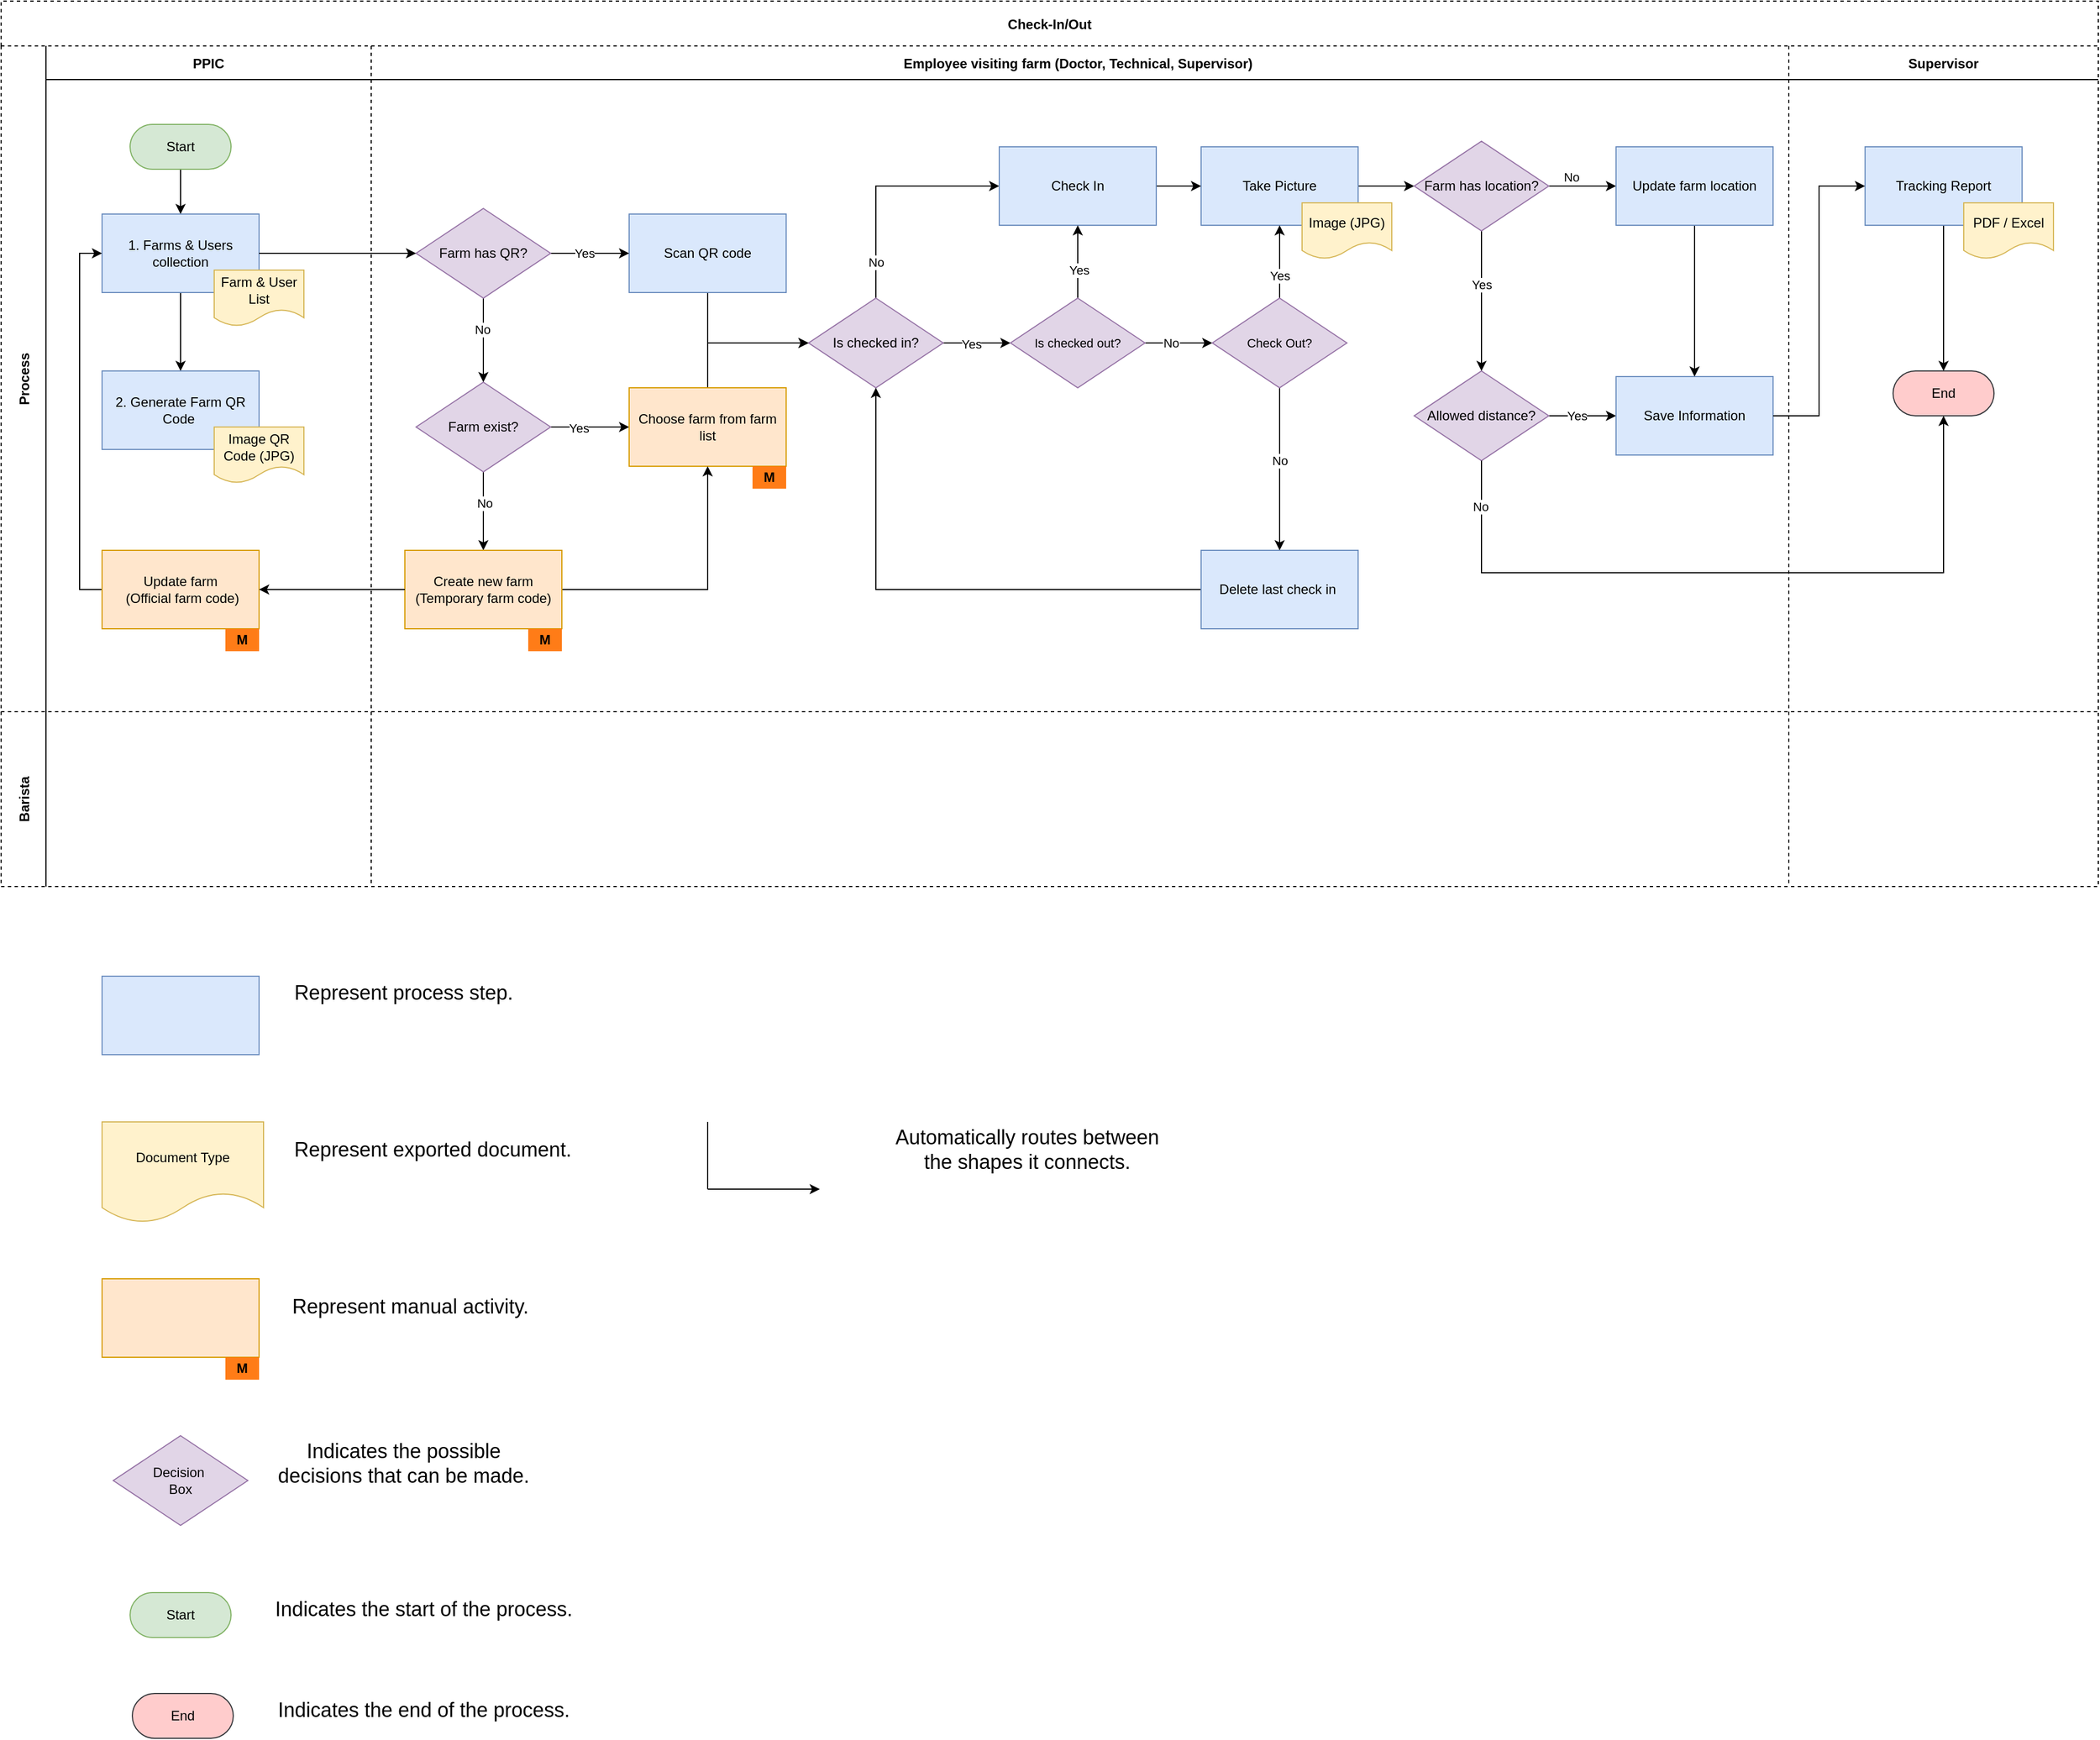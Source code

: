 <mxfile version="20.8.21" type="github">
  <diagram id="kgpKYQtTHZ0yAKxKKP6v" name="Page-1">
    <mxGraphModel dx="3304" dy="756" grid="1" gridSize="10" guides="1" tooltips="1" connect="1" arrows="1" fold="1" page="1" pageScale="2.2" pageWidth="850" pageHeight="1100" math="0" shadow="0">
      <root>
        <mxCell id="0" />
        <mxCell id="1" parent="0" />
        <mxCell id="3nuBFxr9cyL0pnOWT2aG-1" value="Check-In/Out" style="shape=table;childLayout=tableLayout;startSize=40;collapsible=0;recursiveResize=0;expand=0;fillColor=none;fontStyle=1;dashed=1;" parent="1" vertex="1">
          <mxGeometry x="-1870" y="70" width="1870" height="790" as="geometry" />
        </mxCell>
        <mxCell id="3nuBFxr9cyL0pnOWT2aG-3" value="Process" style="shape=tableRow;horizontal=0;swimlaneHead=0;swimlaneBody=0;top=0;left=0;bottom=0;right=0;fillColor=none;points=[[0,0.5],[1,0.5]];portConstraint=eastwest;startSize=40;collapsible=0;recursiveResize=0;expand=0;fontStyle=1;" parent="3nuBFxr9cyL0pnOWT2aG-1" vertex="1">
          <mxGeometry y="40" width="1870" height="594" as="geometry" />
        </mxCell>
        <mxCell id="3nuBFxr9cyL0pnOWT2aG-4" value="PPIC" style="swimlane;swimlaneHead=0;swimlaneBody=0;connectable=0;fillColor=none;startSize=30;collapsible=0;recursiveResize=0;expand=0;fontStyle=1;swimlaneLine=1;" parent="3nuBFxr9cyL0pnOWT2aG-3" vertex="1">
          <mxGeometry x="40" width="290" height="594" as="geometry">
            <mxRectangle width="290" height="594" as="alternateBounds" />
          </mxGeometry>
        </mxCell>
        <mxCell id="3nuBFxr9cyL0pnOWT2aG-5" style="edgeStyle=orthogonalEdgeStyle;rounded=0;orthogonalLoop=1;jettySize=auto;html=1;" parent="3nuBFxr9cyL0pnOWT2aG-4" source="3nuBFxr9cyL0pnOWT2aG-6" target="3nuBFxr9cyL0pnOWT2aG-7" edge="1">
          <mxGeometry relative="1" as="geometry" />
        </mxCell>
        <mxCell id="3nuBFxr9cyL0pnOWT2aG-6" value="Start" style="rounded=1;whiteSpace=wrap;html=1;arcSize=50;fillColor=#d5e8d4;strokeColor=#82b366;" parent="3nuBFxr9cyL0pnOWT2aG-4" vertex="1">
          <mxGeometry x="75" y="70" width="90" height="40" as="geometry" />
        </mxCell>
        <mxCell id="sVSnX-S11ZfNezMlboSL-76" style="edgeStyle=orthogonalEdgeStyle;rounded=0;orthogonalLoop=1;jettySize=auto;html=1;entryX=0.5;entryY=0;entryDx=0;entryDy=0;" parent="3nuBFxr9cyL0pnOWT2aG-4" source="3nuBFxr9cyL0pnOWT2aG-7" target="sVSnX-S11ZfNezMlboSL-9" edge="1">
          <mxGeometry relative="1" as="geometry" />
        </mxCell>
        <mxCell id="3nuBFxr9cyL0pnOWT2aG-7" value="1. Farms &amp;amp; Users collection" style="rounded=0;whiteSpace=wrap;html=1;fillColor=#dae8fc;strokeColor=#6c8ebf;" parent="3nuBFxr9cyL0pnOWT2aG-4" vertex="1">
          <mxGeometry x="50" y="150" width="140" height="70" as="geometry" />
        </mxCell>
        <mxCell id="3nuBFxr9cyL0pnOWT2aG-21" value="Farm &amp;amp; User List" style="shape=document;whiteSpace=wrap;html=1;boundedLbl=1;fillColor=#fff2cc;strokeColor=#d6b656;" parent="3nuBFxr9cyL0pnOWT2aG-4" vertex="1">
          <mxGeometry x="150" y="200" width="80" height="50" as="geometry" />
        </mxCell>
        <mxCell id="sVSnX-S11ZfNezMlboSL-9" value="2. Generate Farm QR Code&amp;nbsp;" style="rounded=0;whiteSpace=wrap;html=1;fillColor=#dae8fc;strokeColor=#6c8ebf;" parent="3nuBFxr9cyL0pnOWT2aG-4" vertex="1">
          <mxGeometry x="50" y="290" width="140" height="70" as="geometry" />
        </mxCell>
        <mxCell id="sVSnX-S11ZfNezMlboSL-75" value="Image QR Code (JPG)" style="shape=document;whiteSpace=wrap;html=1;boundedLbl=1;fillColor=#fff2cc;strokeColor=#d6b656;" parent="3nuBFxr9cyL0pnOWT2aG-4" vertex="1">
          <mxGeometry x="150" y="340" width="80" height="50" as="geometry" />
        </mxCell>
        <mxCell id="215ix36uU6ksKPvgHEUG-12" style="edgeStyle=orthogonalEdgeStyle;rounded=0;orthogonalLoop=1;jettySize=auto;html=1;entryX=0;entryY=0.5;entryDx=0;entryDy=0;" edge="1" parent="3nuBFxr9cyL0pnOWT2aG-4" source="215ix36uU6ksKPvgHEUG-7" target="3nuBFxr9cyL0pnOWT2aG-7">
          <mxGeometry relative="1" as="geometry">
            <Array as="points">
              <mxPoint x="30" y="485" />
              <mxPoint x="30" y="185" />
            </Array>
          </mxGeometry>
        </mxCell>
        <mxCell id="215ix36uU6ksKPvgHEUG-7" value="Update farm&lt;br&gt;&amp;nbsp;(Official farm code)" style="rounded=0;whiteSpace=wrap;html=1;fillColor=#ffe6cc;strokeColor=#d79b00;" vertex="1" parent="3nuBFxr9cyL0pnOWT2aG-4">
          <mxGeometry x="50" y="450" width="140" height="70" as="geometry" />
        </mxCell>
        <mxCell id="215ix36uU6ksKPvgHEUG-8" value="&lt;b&gt;M&lt;/b&gt;" style="rounded=0;whiteSpace=wrap;html=1;fillColor=#FF7C17;fillStyle=solid;strokeColor=none;" vertex="1" parent="3nuBFxr9cyL0pnOWT2aG-4">
          <mxGeometry x="160" y="520" width="30" height="20" as="geometry" />
        </mxCell>
        <mxCell id="3nuBFxr9cyL0pnOWT2aG-8" value="Employee visiting farm (Doctor, Technical, Supervisor) " style="swimlane;swimlaneHead=0;swimlaneBody=0;connectable=0;fillColor=none;startSize=30;collapsible=0;recursiveResize=0;expand=0;fontStyle=1;swimlaneLine=1;" parent="3nuBFxr9cyL0pnOWT2aG-3" vertex="1">
          <mxGeometry x="330" width="1264" height="594" as="geometry">
            <mxRectangle width="1264" height="594" as="alternateBounds" />
          </mxGeometry>
        </mxCell>
        <mxCell id="sVSnX-S11ZfNezMlboSL-181" style="edgeStyle=orthogonalEdgeStyle;rounded=0;orthogonalLoop=1;jettySize=auto;html=1;entryX=0;entryY=0.5;entryDx=0;entryDy=0;fontSize=11;" parent="3nuBFxr9cyL0pnOWT2aG-8" source="sVSnX-S11ZfNezMlboSL-15" target="sVSnX-S11ZfNezMlboSL-179" edge="1">
          <mxGeometry relative="1" as="geometry" />
        </mxCell>
        <mxCell id="sVSnX-S11ZfNezMlboSL-185" value="Yes" style="edgeLabel;html=1;align=center;verticalAlign=middle;resizable=0;points=[];fontSize=11;" parent="sVSnX-S11ZfNezMlboSL-181" vertex="1" connectable="0">
          <mxGeometry x="-0.19" y="-1" relative="1" as="geometry">
            <mxPoint as="offset" />
          </mxGeometry>
        </mxCell>
        <mxCell id="sVSnX-S11ZfNezMlboSL-184" style="edgeStyle=orthogonalEdgeStyle;rounded=0;orthogonalLoop=1;jettySize=auto;html=1;fontSize=11;entryX=0;entryY=0.5;entryDx=0;entryDy=0;" parent="3nuBFxr9cyL0pnOWT2aG-8" source="sVSnX-S11ZfNezMlboSL-15" target="sVSnX-S11ZfNezMlboSL-109" edge="1">
          <mxGeometry relative="1" as="geometry">
            <Array as="points">
              <mxPoint x="450" y="125" />
            </Array>
            <mxPoint x="830" y="90" as="targetPoint" />
          </mxGeometry>
        </mxCell>
        <mxCell id="Pvqd0WklEzp56SBGsrRN-7" value="No" style="edgeLabel;html=1;align=center;verticalAlign=middle;resizable=0;points=[];" parent="sVSnX-S11ZfNezMlboSL-184" vertex="1" connectable="0">
          <mxGeometry x="-0.695" relative="1" as="geometry">
            <mxPoint as="offset" />
          </mxGeometry>
        </mxCell>
        <mxCell id="sVSnX-S11ZfNezMlboSL-15" value="Is checked in?" style="rhombus;whiteSpace=wrap;html=1;labelBorderColor=none;sketch=0;strokeWidth=1;fillColor=#e1d5e7;strokeColor=#9673a6;" parent="3nuBFxr9cyL0pnOWT2aG-8" vertex="1">
          <mxGeometry x="390" y="225" width="120" height="80" as="geometry" />
        </mxCell>
        <mxCell id="sVSnX-S11ZfNezMlboSL-155" style="edgeStyle=orthogonalEdgeStyle;rounded=0;orthogonalLoop=1;jettySize=auto;html=1;entryX=0;entryY=0.5;entryDx=0;entryDy=0;fontSize=11;" parent="3nuBFxr9cyL0pnOWT2aG-8" source="sVSnX-S11ZfNezMlboSL-19" target="sVSnX-S11ZfNezMlboSL-15" edge="1">
          <mxGeometry relative="1" as="geometry">
            <Array as="points">
              <mxPoint x="300" y="265" />
            </Array>
          </mxGeometry>
        </mxCell>
        <mxCell id="sVSnX-S11ZfNezMlboSL-19" value="Scan QR code" style="rounded=0;whiteSpace=wrap;html=1;fillColor=#dae8fc;strokeColor=#6c8ebf;" parent="3nuBFxr9cyL0pnOWT2aG-8" vertex="1">
          <mxGeometry x="230" y="150" width="140" height="70" as="geometry" />
        </mxCell>
        <mxCell id="sVSnX-S11ZfNezMlboSL-89" style="edgeStyle=orthogonalEdgeStyle;rounded=0;orthogonalLoop=1;jettySize=auto;html=1;entryX=0;entryY=0.5;entryDx=0;entryDy=0;" parent="3nuBFxr9cyL0pnOWT2aG-8" source="sVSnX-S11ZfNezMlboSL-22" target="sVSnX-S11ZfNezMlboSL-48" edge="1">
          <mxGeometry relative="1" as="geometry" />
        </mxCell>
        <mxCell id="sVSnX-S11ZfNezMlboSL-22" value="Take Picture" style="rounded=0;whiteSpace=wrap;html=1;fillColor=#dae8fc;strokeColor=#6c8ebf;" parent="3nuBFxr9cyL0pnOWT2aG-8" vertex="1">
          <mxGeometry x="740" y="90" width="140" height="70" as="geometry" />
        </mxCell>
        <mxCell id="sVSnX-S11ZfNezMlboSL-102" style="edgeStyle=orthogonalEdgeStyle;rounded=0;orthogonalLoop=1;jettySize=auto;html=1;entryX=0;entryY=0.5;entryDx=0;entryDy=0;fontSize=11;" parent="3nuBFxr9cyL0pnOWT2aG-8" source="sVSnX-S11ZfNezMlboSL-26" target="sVSnX-S11ZfNezMlboSL-101" edge="1">
          <mxGeometry relative="1" as="geometry" />
        </mxCell>
        <mxCell id="sVSnX-S11ZfNezMlboSL-139" value="Yes" style="edgeLabel;html=1;align=center;verticalAlign=middle;resizable=0;points=[];fontSize=11;" parent="sVSnX-S11ZfNezMlboSL-102" vertex="1" connectable="0">
          <mxGeometry x="-0.296" y="-1" relative="1" as="geometry">
            <mxPoint as="offset" />
          </mxGeometry>
        </mxCell>
        <mxCell id="215ix36uU6ksKPvgHEUG-4" style="edgeStyle=orthogonalEdgeStyle;rounded=0;orthogonalLoop=1;jettySize=auto;html=1;entryX=0.5;entryY=0;entryDx=0;entryDy=0;" edge="1" parent="3nuBFxr9cyL0pnOWT2aG-8" source="sVSnX-S11ZfNezMlboSL-26" target="215ix36uU6ksKPvgHEUG-2">
          <mxGeometry relative="1" as="geometry">
            <Array as="points">
              <mxPoint x="100" y="420" />
              <mxPoint x="100" y="420" />
            </Array>
          </mxGeometry>
        </mxCell>
        <mxCell id="215ix36uU6ksKPvgHEUG-5" value="No" style="edgeLabel;html=1;align=center;verticalAlign=middle;resizable=0;points=[];" vertex="1" connectable="0" parent="215ix36uU6ksKPvgHEUG-4">
          <mxGeometry x="-0.2" y="1" relative="1" as="geometry">
            <mxPoint as="offset" />
          </mxGeometry>
        </mxCell>
        <mxCell id="sVSnX-S11ZfNezMlboSL-26" value="Farm exist?" style="rhombus;whiteSpace=wrap;html=1;labelBorderColor=none;sketch=0;strokeWidth=1;fillColor=#e1d5e7;strokeColor=#9673a6;" parent="3nuBFxr9cyL0pnOWT2aG-8" vertex="1">
          <mxGeometry x="40" y="300" width="120" height="80" as="geometry" />
        </mxCell>
        <mxCell id="sVSnX-S11ZfNezMlboSL-93" style="edgeStyle=orthogonalEdgeStyle;rounded=0;orthogonalLoop=1;jettySize=auto;html=1;entryX=0;entryY=0.5;entryDx=0;entryDy=0;" parent="3nuBFxr9cyL0pnOWT2aG-8" source="sVSnX-S11ZfNezMlboSL-31" target="sVSnX-S11ZfNezMlboSL-45" edge="1">
          <mxGeometry relative="1" as="geometry" />
        </mxCell>
        <mxCell id="sVSnX-S11ZfNezMlboSL-94" value="Yes" style="edgeLabel;html=1;align=center;verticalAlign=middle;resizable=0;points=[];" parent="sVSnX-S11ZfNezMlboSL-93" vertex="1" connectable="0">
          <mxGeometry x="-0.186" relative="1" as="geometry">
            <mxPoint as="offset" />
          </mxGeometry>
        </mxCell>
        <mxCell id="sVSnX-S11ZfNezMlboSL-31" value="Allowed distance?" style="rhombus;whiteSpace=wrap;html=1;labelBorderColor=none;sketch=0;strokeWidth=1;fillColor=#e1d5e7;strokeColor=#9673a6;" parent="3nuBFxr9cyL0pnOWT2aG-8" vertex="1">
          <mxGeometry x="930" y="290" width="120" height="80" as="geometry" />
        </mxCell>
        <mxCell id="sVSnX-S11ZfNezMlboSL-45" value="Save Information" style="rounded=0;whiteSpace=wrap;html=1;fillColor=#dae8fc;strokeColor=#6c8ebf;" parent="3nuBFxr9cyL0pnOWT2aG-8" vertex="1">
          <mxGeometry x="1110" y="295" width="140" height="70" as="geometry" />
        </mxCell>
        <mxCell id="sVSnX-S11ZfNezMlboSL-91" style="edgeStyle=orthogonalEdgeStyle;rounded=0;orthogonalLoop=1;jettySize=auto;html=1;entryX=0.5;entryY=0;entryDx=0;entryDy=0;" parent="3nuBFxr9cyL0pnOWT2aG-8" source="sVSnX-S11ZfNezMlboSL-48" target="sVSnX-S11ZfNezMlboSL-31" edge="1">
          <mxGeometry relative="1" as="geometry" />
        </mxCell>
        <mxCell id="sVSnX-S11ZfNezMlboSL-92" value="Yes" style="edgeLabel;html=1;align=center;verticalAlign=middle;resizable=0;points=[];" parent="sVSnX-S11ZfNezMlboSL-91" vertex="1" connectable="0">
          <mxGeometry x="-0.236" relative="1" as="geometry">
            <mxPoint as="offset" />
          </mxGeometry>
        </mxCell>
        <mxCell id="sVSnX-S11ZfNezMlboSL-191" style="edgeStyle=orthogonalEdgeStyle;rounded=0;orthogonalLoop=1;jettySize=auto;html=1;entryX=0;entryY=0.5;entryDx=0;entryDy=0;fontSize=11;" parent="3nuBFxr9cyL0pnOWT2aG-8" source="sVSnX-S11ZfNezMlboSL-48" target="sVSnX-S11ZfNezMlboSL-190" edge="1">
          <mxGeometry relative="1" as="geometry">
            <Array as="points">
              <mxPoint x="1010" y="95" />
            </Array>
          </mxGeometry>
        </mxCell>
        <mxCell id="sVSnX-S11ZfNezMlboSL-192" value="No" style="edgeLabel;html=1;align=center;verticalAlign=middle;resizable=0;points=[];fontSize=11;" parent="sVSnX-S11ZfNezMlboSL-191" vertex="1" connectable="0">
          <mxGeometry x="-0.805" y="2" relative="1" as="geometry">
            <mxPoint x="14" y="-6" as="offset" />
          </mxGeometry>
        </mxCell>
        <mxCell id="sVSnX-S11ZfNezMlboSL-48" value="Farm has location?" style="rhombus;whiteSpace=wrap;html=1;labelBorderColor=none;sketch=0;strokeWidth=1;fillColor=#e1d5e7;strokeColor=#9673a6;" parent="3nuBFxr9cyL0pnOWT2aG-8" vertex="1">
          <mxGeometry x="930" y="85" width="120" height="80" as="geometry" />
        </mxCell>
        <mxCell id="sVSnX-S11ZfNezMlboSL-71" style="edgeStyle=orthogonalEdgeStyle;rounded=0;orthogonalLoop=1;jettySize=auto;html=1;entryX=0;entryY=0.5;entryDx=0;entryDy=0;" parent="3nuBFxr9cyL0pnOWT2aG-8" source="sVSnX-S11ZfNezMlboSL-57" target="sVSnX-S11ZfNezMlboSL-19" edge="1">
          <mxGeometry relative="1" as="geometry" />
        </mxCell>
        <mxCell id="sVSnX-S11ZfNezMlboSL-72" value="Yes" style="edgeLabel;html=1;align=center;verticalAlign=middle;resizable=0;points=[];" parent="sVSnX-S11ZfNezMlboSL-71" vertex="1" connectable="0">
          <mxGeometry x="-0.149" relative="1" as="geometry">
            <mxPoint as="offset" />
          </mxGeometry>
        </mxCell>
        <mxCell id="sVSnX-S11ZfNezMlboSL-137" style="edgeStyle=orthogonalEdgeStyle;rounded=0;orthogonalLoop=1;jettySize=auto;html=1;entryX=0.5;entryY=0;entryDx=0;entryDy=0;fontSize=11;" parent="3nuBFxr9cyL0pnOWT2aG-8" source="sVSnX-S11ZfNezMlboSL-57" target="sVSnX-S11ZfNezMlboSL-26" edge="1">
          <mxGeometry relative="1" as="geometry" />
        </mxCell>
        <mxCell id="sVSnX-S11ZfNezMlboSL-138" value="No" style="edgeLabel;html=1;align=center;verticalAlign=middle;resizable=0;points=[];fontSize=11;" parent="sVSnX-S11ZfNezMlboSL-137" vertex="1" connectable="0">
          <mxGeometry x="-0.25" y="-1" relative="1" as="geometry">
            <mxPoint as="offset" />
          </mxGeometry>
        </mxCell>
        <mxCell id="sVSnX-S11ZfNezMlboSL-57" value="Farm has QR?" style="rhombus;whiteSpace=wrap;html=1;labelBorderColor=none;sketch=0;strokeWidth=1;fillColor=#e1d5e7;strokeColor=#9673a6;" parent="3nuBFxr9cyL0pnOWT2aG-8" vertex="1">
          <mxGeometry x="40" y="145" width="120" height="80" as="geometry" />
        </mxCell>
        <mxCell id="sVSnX-S11ZfNezMlboSL-154" style="edgeStyle=orthogonalEdgeStyle;rounded=0;orthogonalLoop=1;jettySize=auto;html=1;entryX=0;entryY=0.5;entryDx=0;entryDy=0;fontSize=11;" parent="3nuBFxr9cyL0pnOWT2aG-8" source="sVSnX-S11ZfNezMlboSL-101" target="sVSnX-S11ZfNezMlboSL-15" edge="1">
          <mxGeometry relative="1" as="geometry">
            <Array as="points">
              <mxPoint x="300" y="265" />
            </Array>
          </mxGeometry>
        </mxCell>
        <mxCell id="sVSnX-S11ZfNezMlboSL-101" value="Choose farm from farm list" style="rounded=0;whiteSpace=wrap;html=1;fillColor=#ffe6cc;strokeColor=#d79b00;" parent="3nuBFxr9cyL0pnOWT2aG-8" vertex="1">
          <mxGeometry x="230" y="305" width="140" height="70" as="geometry" />
        </mxCell>
        <mxCell id="sVSnX-S11ZfNezMlboSL-158" style="edgeStyle=orthogonalEdgeStyle;rounded=0;orthogonalLoop=1;jettySize=auto;html=1;entryX=0;entryY=0.5;entryDx=0;entryDy=0;fontSize=11;" parent="3nuBFxr9cyL0pnOWT2aG-8" source="sVSnX-S11ZfNezMlboSL-109" target="sVSnX-S11ZfNezMlboSL-22" edge="1">
          <mxGeometry relative="1" as="geometry" />
        </mxCell>
        <mxCell id="sVSnX-S11ZfNezMlboSL-109" value="Check In" style="rounded=0;whiteSpace=wrap;html=1;fillColor=#dae8fc;strokeColor=#6c8ebf;" parent="3nuBFxr9cyL0pnOWT2aG-8" vertex="1">
          <mxGeometry x="560" y="90" width="140" height="70" as="geometry" />
        </mxCell>
        <mxCell id="Pvqd0WklEzp56SBGsrRN-8" style="edgeStyle=orthogonalEdgeStyle;rounded=0;orthogonalLoop=1;jettySize=auto;html=1;entryX=0.5;entryY=1;entryDx=0;entryDy=0;" parent="3nuBFxr9cyL0pnOWT2aG-8" source="sVSnX-S11ZfNezMlboSL-173" target="sVSnX-S11ZfNezMlboSL-15" edge="1">
          <mxGeometry relative="1" as="geometry" />
        </mxCell>
        <mxCell id="sVSnX-S11ZfNezMlboSL-173" value="Delete last check in&amp;nbsp;" style="rounded=0;whiteSpace=wrap;html=1;fillColor=#dae8fc;strokeColor=#6c8ebf;" parent="3nuBFxr9cyL0pnOWT2aG-8" vertex="1">
          <mxGeometry x="740" y="450" width="140" height="70" as="geometry" />
        </mxCell>
        <mxCell id="sVSnX-S11ZfNezMlboSL-180" style="edgeStyle=orthogonalEdgeStyle;rounded=0;orthogonalLoop=1;jettySize=auto;html=1;entryX=0.5;entryY=1;entryDx=0;entryDy=0;fontSize=11;" parent="3nuBFxr9cyL0pnOWT2aG-8" source="sVSnX-S11ZfNezMlboSL-179" target="sVSnX-S11ZfNezMlboSL-109" edge="1">
          <mxGeometry relative="1" as="geometry" />
        </mxCell>
        <mxCell id="sVSnX-S11ZfNezMlboSL-187" value="Yes" style="edgeLabel;html=1;align=center;verticalAlign=middle;resizable=0;points=[];fontSize=11;" parent="sVSnX-S11ZfNezMlboSL-180" vertex="1" connectable="0">
          <mxGeometry x="-0.224" y="-1" relative="1" as="geometry">
            <mxPoint as="offset" />
          </mxGeometry>
        </mxCell>
        <mxCell id="Pvqd0WklEzp56SBGsrRN-10" style="edgeStyle=orthogonalEdgeStyle;rounded=0;orthogonalLoop=1;jettySize=auto;html=1;entryX=0;entryY=0.5;entryDx=0;entryDy=0;" parent="3nuBFxr9cyL0pnOWT2aG-8" source="sVSnX-S11ZfNezMlboSL-179" target="Pvqd0WklEzp56SBGsrRN-9" edge="1">
          <mxGeometry relative="1" as="geometry" />
        </mxCell>
        <mxCell id="Pvqd0WklEzp56SBGsrRN-11" value="No" style="edgeLabel;html=1;align=center;verticalAlign=middle;resizable=0;points=[];" parent="Pvqd0WklEzp56SBGsrRN-10" vertex="1" connectable="0">
          <mxGeometry x="-0.25" relative="1" as="geometry">
            <mxPoint as="offset" />
          </mxGeometry>
        </mxCell>
        <mxCell id="sVSnX-S11ZfNezMlboSL-179" value="&lt;span style=&quot;font-size: 11px;&quot;&gt;Is checked out?&lt;/span&gt;" style="rhombus;whiteSpace=wrap;html=1;labelBorderColor=none;sketch=0;strokeWidth=1;fillColor=#e1d5e7;strokeColor=#9673a6;" parent="3nuBFxr9cyL0pnOWT2aG-8" vertex="1">
          <mxGeometry x="570" y="225" width="120" height="80" as="geometry" />
        </mxCell>
        <mxCell id="sVSnX-S11ZfNezMlboSL-193" style="edgeStyle=orthogonalEdgeStyle;rounded=0;orthogonalLoop=1;jettySize=auto;html=1;entryX=0.5;entryY=0;entryDx=0;entryDy=0;fontSize=11;" parent="3nuBFxr9cyL0pnOWT2aG-8" source="sVSnX-S11ZfNezMlboSL-190" target="sVSnX-S11ZfNezMlboSL-45" edge="1">
          <mxGeometry relative="1" as="geometry" />
        </mxCell>
        <mxCell id="sVSnX-S11ZfNezMlboSL-190" value="Update farm location" style="rounded=0;whiteSpace=wrap;html=1;fillColor=#dae8fc;strokeColor=#6c8ebf;" parent="3nuBFxr9cyL0pnOWT2aG-8" vertex="1">
          <mxGeometry x="1110" y="90" width="140" height="70" as="geometry" />
        </mxCell>
        <mxCell id="sVSnX-S11ZfNezMlboSL-198" value="Image (JPG)" style="shape=document;whiteSpace=wrap;html=1;boundedLbl=1;fillColor=#fff2cc;strokeColor=#d6b656;" parent="3nuBFxr9cyL0pnOWT2aG-8" vertex="1">
          <mxGeometry x="830" y="140" width="80" height="50" as="geometry" />
        </mxCell>
        <mxCell id="Pvqd0WklEzp56SBGsrRN-12" style="edgeStyle=orthogonalEdgeStyle;rounded=0;orthogonalLoop=1;jettySize=auto;html=1;entryX=0.5;entryY=1;entryDx=0;entryDy=0;" parent="3nuBFxr9cyL0pnOWT2aG-8" source="Pvqd0WklEzp56SBGsrRN-9" target="sVSnX-S11ZfNezMlboSL-22" edge="1">
          <mxGeometry relative="1" as="geometry" />
        </mxCell>
        <mxCell id="Pvqd0WklEzp56SBGsrRN-13" value="Yes" style="edgeLabel;html=1;align=center;verticalAlign=middle;resizable=0;points=[];" parent="Pvqd0WklEzp56SBGsrRN-12" vertex="1" connectable="0">
          <mxGeometry x="0.25" y="-1" relative="1" as="geometry">
            <mxPoint x="-1" y="20" as="offset" />
          </mxGeometry>
        </mxCell>
        <mxCell id="Pvqd0WklEzp56SBGsrRN-15" style="edgeStyle=orthogonalEdgeStyle;rounded=0;orthogonalLoop=1;jettySize=auto;html=1;entryX=0.5;entryY=0;entryDx=0;entryDy=0;" parent="3nuBFxr9cyL0pnOWT2aG-8" source="Pvqd0WklEzp56SBGsrRN-9" target="sVSnX-S11ZfNezMlboSL-173" edge="1">
          <mxGeometry relative="1" as="geometry" />
        </mxCell>
        <mxCell id="Pvqd0WklEzp56SBGsrRN-16" value="No" style="edgeLabel;html=1;align=center;verticalAlign=middle;resizable=0;points=[];" parent="Pvqd0WklEzp56SBGsrRN-15" vertex="1" connectable="0">
          <mxGeometry x="-0.683" relative="1" as="geometry">
            <mxPoint y="42" as="offset" />
          </mxGeometry>
        </mxCell>
        <mxCell id="Pvqd0WklEzp56SBGsrRN-9" value="&lt;span style=&quot;font-size: 11px;&quot;&gt;Check Out?&lt;/span&gt;" style="rhombus;whiteSpace=wrap;html=1;labelBorderColor=none;sketch=0;strokeWidth=1;fillColor=#e1d5e7;strokeColor=#9673a6;" parent="3nuBFxr9cyL0pnOWT2aG-8" vertex="1">
          <mxGeometry x="750" y="225" width="120" height="80" as="geometry" />
        </mxCell>
        <mxCell id="snKlPP_Cd-e8GY4ZODhW-5" value="&lt;b&gt;M&lt;/b&gt;" style="rounded=0;whiteSpace=wrap;html=1;fillColor=#FF7C17;fillStyle=solid;strokeColor=none;" parent="3nuBFxr9cyL0pnOWT2aG-8" vertex="1">
          <mxGeometry x="340" y="375" width="30" height="20" as="geometry" />
        </mxCell>
        <mxCell id="215ix36uU6ksKPvgHEUG-6" style="edgeStyle=orthogonalEdgeStyle;rounded=0;orthogonalLoop=1;jettySize=auto;html=1;entryX=0.5;entryY=1;entryDx=0;entryDy=0;" edge="1" parent="3nuBFxr9cyL0pnOWT2aG-8" source="215ix36uU6ksKPvgHEUG-2" target="sVSnX-S11ZfNezMlboSL-101">
          <mxGeometry relative="1" as="geometry" />
        </mxCell>
        <mxCell id="215ix36uU6ksKPvgHEUG-2" value="Create new farm (Temporary farm code)" style="rounded=0;whiteSpace=wrap;html=1;fillColor=#ffe6cc;strokeColor=#d79b00;" vertex="1" parent="3nuBFxr9cyL0pnOWT2aG-8">
          <mxGeometry x="30" y="450" width="140" height="70" as="geometry" />
        </mxCell>
        <mxCell id="215ix36uU6ksKPvgHEUG-3" value="&lt;b&gt;M&lt;/b&gt;" style="rounded=0;whiteSpace=wrap;html=1;fillColor=#FF7C17;fillStyle=solid;strokeColor=none;" vertex="1" parent="3nuBFxr9cyL0pnOWT2aG-8">
          <mxGeometry x="140" y="520" width="30" height="20" as="geometry" />
        </mxCell>
        <mxCell id="3nuBFxr9cyL0pnOWT2aG-11" value="Supervisor" style="swimlane;swimlaneHead=0;swimlaneBody=0;connectable=0;fillColor=none;startSize=30;collapsible=0;recursiveResize=0;expand=0;fontStyle=1;" parent="3nuBFxr9cyL0pnOWT2aG-3" vertex="1">
          <mxGeometry x="1594" width="276" height="594" as="geometry">
            <mxRectangle width="276" height="594" as="alternateBounds" />
          </mxGeometry>
        </mxCell>
        <mxCell id="sVSnX-S11ZfNezMlboSL-200" style="edgeStyle=orthogonalEdgeStyle;rounded=0;orthogonalLoop=1;jettySize=auto;html=1;entryX=0.5;entryY=0;entryDx=0;entryDy=0;fontSize=12;" parent="3nuBFxr9cyL0pnOWT2aG-11" source="sVSnX-S11ZfNezMlboSL-54" target="sVSnX-S11ZfNezMlboSL-199" edge="1">
          <mxGeometry relative="1" as="geometry" />
        </mxCell>
        <mxCell id="sVSnX-S11ZfNezMlboSL-54" value="Tracking Report" style="rounded=0;whiteSpace=wrap;html=1;fillColor=#dae8fc;strokeColor=#6c8ebf;" parent="3nuBFxr9cyL0pnOWT2aG-11" vertex="1">
          <mxGeometry x="68" y="90" width="140" height="70" as="geometry" />
        </mxCell>
        <mxCell id="sVSnX-S11ZfNezMlboSL-56" value="PDF / Excel" style="shape=document;whiteSpace=wrap;html=1;boundedLbl=1;fillColor=#fff2cc;strokeColor=#d6b656;" parent="3nuBFxr9cyL0pnOWT2aG-11" vertex="1">
          <mxGeometry x="156" y="140" width="80" height="50" as="geometry" />
        </mxCell>
        <mxCell id="sVSnX-S11ZfNezMlboSL-199" value="End" style="rounded=1;whiteSpace=wrap;html=1;arcSize=50;fillColor=#ffcccc;strokeColor=#36393d;" parent="3nuBFxr9cyL0pnOWT2aG-11" vertex="1">
          <mxGeometry x="93" y="290" width="90" height="40" as="geometry" />
        </mxCell>
        <mxCell id="sVSnX-S11ZfNezMlboSL-55" style="edgeStyle=orthogonalEdgeStyle;rounded=0;orthogonalLoop=1;jettySize=auto;html=1;entryX=0;entryY=0.5;entryDx=0;entryDy=0;" parent="3nuBFxr9cyL0pnOWT2aG-3" source="sVSnX-S11ZfNezMlboSL-45" target="sVSnX-S11ZfNezMlboSL-54" edge="1">
          <mxGeometry relative="1" as="geometry" />
        </mxCell>
        <mxCell id="sVSnX-S11ZfNezMlboSL-70" style="edgeStyle=orthogonalEdgeStyle;rounded=0;orthogonalLoop=1;jettySize=auto;html=1;entryX=0;entryY=0.5;entryDx=0;entryDy=0;" parent="3nuBFxr9cyL0pnOWT2aG-3" source="3nuBFxr9cyL0pnOWT2aG-7" target="sVSnX-S11ZfNezMlboSL-57" edge="1">
          <mxGeometry relative="1" as="geometry">
            <mxPoint x="350" y="185" as="targetPoint" />
          </mxGeometry>
        </mxCell>
        <mxCell id="215ix36uU6ksKPvgHEUG-9" style="edgeStyle=orthogonalEdgeStyle;rounded=0;orthogonalLoop=1;jettySize=auto;html=1;" edge="1" parent="3nuBFxr9cyL0pnOWT2aG-3" source="215ix36uU6ksKPvgHEUG-2" target="215ix36uU6ksKPvgHEUG-7">
          <mxGeometry relative="1" as="geometry" />
        </mxCell>
        <mxCell id="215ix36uU6ksKPvgHEUG-13" style="edgeStyle=orthogonalEdgeStyle;rounded=0;orthogonalLoop=1;jettySize=auto;html=1;entryX=0.5;entryY=1;entryDx=0;entryDy=0;" edge="1" parent="3nuBFxr9cyL0pnOWT2aG-3" source="sVSnX-S11ZfNezMlboSL-31" target="sVSnX-S11ZfNezMlboSL-199">
          <mxGeometry relative="1" as="geometry">
            <Array as="points">
              <mxPoint x="1320" y="470" />
              <mxPoint x="1732" y="470" />
            </Array>
          </mxGeometry>
        </mxCell>
        <mxCell id="215ix36uU6ksKPvgHEUG-14" value="No" style="edgeLabel;html=1;align=center;verticalAlign=middle;resizable=0;points=[];" vertex="1" connectable="0" parent="215ix36uU6ksKPvgHEUG-13">
          <mxGeometry x="-0.874" y="-1" relative="1" as="geometry">
            <mxPoint as="offset" />
          </mxGeometry>
        </mxCell>
        <mxCell id="3nuBFxr9cyL0pnOWT2aG-15" value="Barista" style="shape=tableRow;horizontal=0;swimlaneHead=0;swimlaneBody=0;top=0;left=0;bottom=0;right=0;fillColor=none;points=[[0,0.5],[1,0.5]];portConstraint=eastwest;startSize=40;collapsible=0;recursiveResize=0;expand=0;fontStyle=1;" parent="3nuBFxr9cyL0pnOWT2aG-1" vertex="1">
          <mxGeometry y="634" width="1870" height="156" as="geometry" />
        </mxCell>
        <mxCell id="3nuBFxr9cyL0pnOWT2aG-16" value="" style="swimlane;swimlaneHead=0;swimlaneBody=0;connectable=0;fillColor=none;startSize=0;collapsible=0;recursiveResize=0;expand=0;fontStyle=1;" parent="3nuBFxr9cyL0pnOWT2aG-15" vertex="1">
          <mxGeometry x="40" width="290" height="156" as="geometry">
            <mxRectangle width="290" height="156" as="alternateBounds" />
          </mxGeometry>
        </mxCell>
        <mxCell id="3nuBFxr9cyL0pnOWT2aG-18" value="" style="swimlane;swimlaneHead=0;swimlaneBody=0;connectable=0;fillColor=none;startSize=0;collapsible=0;recursiveResize=0;expand=0;fontStyle=1;" parent="3nuBFxr9cyL0pnOWT2aG-15" vertex="1">
          <mxGeometry x="330" width="1264" height="156" as="geometry">
            <mxRectangle width="1264" height="156" as="alternateBounds" />
          </mxGeometry>
        </mxCell>
        <mxCell id="3nuBFxr9cyL0pnOWT2aG-23" value="" style="swimlane;swimlaneHead=0;swimlaneBody=0;connectable=0;fillColor=none;startSize=0;collapsible=0;recursiveResize=0;expand=0;fontStyle=1;" parent="3nuBFxr9cyL0pnOWT2aG-15" vertex="1">
          <mxGeometry x="1594" width="276" height="156" as="geometry">
            <mxRectangle width="276" height="156" as="alternateBounds" />
          </mxGeometry>
        </mxCell>
        <mxCell id="EkozvVM3r3no3VzvKKDz-1" value="" style="rounded=0;whiteSpace=wrap;html=1;fillColor=#dae8fc;strokeColor=#6c8ebf;" parent="1" vertex="1">
          <mxGeometry x="-1780" y="940" width="140" height="70" as="geometry" />
        </mxCell>
        <mxCell id="EkozvVM3r3no3VzvKKDz-2" value="Represent process step." style="text;html=1;strokeColor=none;fillColor=none;align=center;verticalAlign=middle;whiteSpace=wrap;rounded=0;fontSize=18;" parent="1" vertex="1">
          <mxGeometry x="-1616" y="940" width="210" height="30" as="geometry" />
        </mxCell>
        <mxCell id="EkozvVM3r3no3VzvKKDz-3" value="Document Type" style="shape=document;whiteSpace=wrap;html=1;boundedLbl=1;fillColor=#fff2cc;strokeColor=#d6b656;" parent="1" vertex="1">
          <mxGeometry x="-1780" y="1070" width="144" height="90" as="geometry" />
        </mxCell>
        <mxCell id="EkozvVM3r3no3VzvKKDz-4" value="Represent exported document." style="text;html=1;strokeColor=none;fillColor=none;align=center;verticalAlign=middle;whiteSpace=wrap;rounded=0;fontSize=18;" parent="1" vertex="1">
          <mxGeometry x="-1610" y="1080" width="250" height="30" as="geometry" />
        </mxCell>
        <mxCell id="EkozvVM3r3no3VzvKKDz-5" value="" style="rounded=0;whiteSpace=wrap;html=1;fillColor=#ffe6cc;strokeColor=#d79b00;" parent="1" vertex="1">
          <mxGeometry x="-1780" y="1210" width="140" height="70" as="geometry" />
        </mxCell>
        <mxCell id="EkozvVM3r3no3VzvKKDz-6" value="&lt;b&gt;M&lt;/b&gt;" style="rounded=0;whiteSpace=wrap;html=1;fillColor=#FF7C17;fillStyle=solid;strokeColor=none;" parent="1" vertex="1">
          <mxGeometry x="-1670" y="1280" width="30" height="20" as="geometry" />
        </mxCell>
        <mxCell id="EkozvVM3r3no3VzvKKDz-7" value="Represent manual activity." style="text;html=1;strokeColor=none;fillColor=none;align=center;verticalAlign=middle;whiteSpace=wrap;rounded=0;fontSize=18;" parent="1" vertex="1">
          <mxGeometry x="-1630" y="1220" width="250" height="30" as="geometry" />
        </mxCell>
        <mxCell id="EkozvVM3r3no3VzvKKDz-8" value="Decision&amp;nbsp;&lt;br&gt;Box" style="rhombus;whiteSpace=wrap;html=1;labelBorderColor=none;sketch=0;strokeWidth=1;fillColor=#e1d5e7;strokeColor=#9673a6;" parent="1" vertex="1">
          <mxGeometry x="-1770" y="1350" width="120" height="80" as="geometry" />
        </mxCell>
        <mxCell id="EkozvVM3r3no3VzvKKDz-9" value="Indicates the possible decisions that can be made." style="text;html=1;strokeColor=none;fillColor=none;align=center;verticalAlign=middle;whiteSpace=wrap;rounded=0;fontSize=18;" parent="1" vertex="1">
          <mxGeometry x="-1636" y="1360" width="250" height="30" as="geometry" />
        </mxCell>
        <mxCell id="EkozvVM3r3no3VzvKKDz-10" value="Start" style="rounded=1;whiteSpace=wrap;html=1;arcSize=50;fillColor=#d5e8d4;strokeColor=#82b366;" parent="1" vertex="1">
          <mxGeometry x="-1755" y="1490" width="90" height="40" as="geometry" />
        </mxCell>
        <mxCell id="EkozvVM3r3no3VzvKKDz-11" value="Indicates the start of the process." style="text;html=1;strokeColor=none;fillColor=none;align=center;verticalAlign=middle;whiteSpace=wrap;rounded=0;fontSize=18;" parent="1" vertex="1">
          <mxGeometry x="-1636" y="1490" width="286" height="30" as="geometry" />
        </mxCell>
        <mxCell id="EkozvVM3r3no3VzvKKDz-12" value="End" style="rounded=1;whiteSpace=wrap;html=1;arcSize=50;fillColor=#ffcccc;strokeColor=#36393d;" parent="1" vertex="1">
          <mxGeometry x="-1753" y="1580" width="90" height="40" as="geometry" />
        </mxCell>
        <mxCell id="EkozvVM3r3no3VzvKKDz-13" value="Indicates the end of the process." style="text;html=1;strokeColor=none;fillColor=none;align=center;verticalAlign=middle;whiteSpace=wrap;rounded=0;fontSize=18;" parent="1" vertex="1">
          <mxGeometry x="-1636" y="1580" width="286" height="30" as="geometry" />
        </mxCell>
        <mxCell id="EkozvVM3r3no3VzvKKDz-14" value="" style="endArrow=classic;html=1;rounded=0;fontSize=18;" parent="1" edge="1">
          <mxGeometry width="50" height="50" relative="1" as="geometry">
            <mxPoint x="-1240" y="1130" as="sourcePoint" />
            <mxPoint x="-1140" y="1130" as="targetPoint" />
          </mxGeometry>
        </mxCell>
        <mxCell id="EkozvVM3r3no3VzvKKDz-15" value="" style="endArrow=none;html=1;rounded=0;fontSize=18;" parent="1" edge="1">
          <mxGeometry width="50" height="50" relative="1" as="geometry">
            <mxPoint x="-1240" y="1130" as="sourcePoint" />
            <mxPoint x="-1240" y="1070" as="targetPoint" />
          </mxGeometry>
        </mxCell>
        <mxCell id="EkozvVM3r3no3VzvKKDz-16" value="Automatically routes between the shapes it connects." style="text;html=1;strokeColor=none;fillColor=none;align=center;verticalAlign=middle;whiteSpace=wrap;rounded=0;fontSize=18;" parent="1" vertex="1">
          <mxGeometry x="-1080" y="1080" width="250" height="30" as="geometry" />
        </mxCell>
      </root>
    </mxGraphModel>
  </diagram>
</mxfile>
